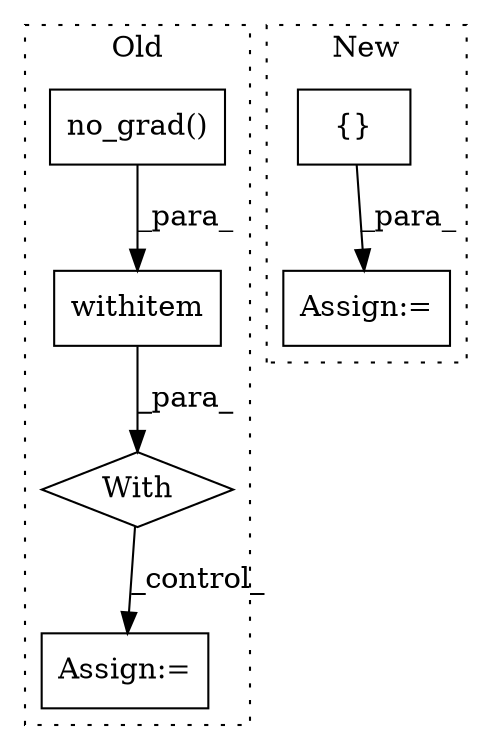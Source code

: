 digraph G {
subgraph cluster0 {
1 [label="no_grad()" a="75" s="4579" l="15" shape="box"];
3 [label="With" a="39" s="4574,4584" l="5,24" shape="diamond"];
4 [label="withitem" a="49" s="4579" l="5" shape="box"];
5 [label="Assign:=" a="68" s="4612" l="3" shape="box"];
label = "Old";
style="dotted";
}
subgraph cluster1 {
2 [label="{}" a="59" s="3397,3543" l="2,0" shape="box"];
6 [label="Assign:=" a="68" s="3394" l="3" shape="box"];
label = "New";
style="dotted";
}
1 -> 4 [label="_para_"];
2 -> 6 [label="_para_"];
3 -> 5 [label="_control_"];
4 -> 3 [label="_para_"];
}